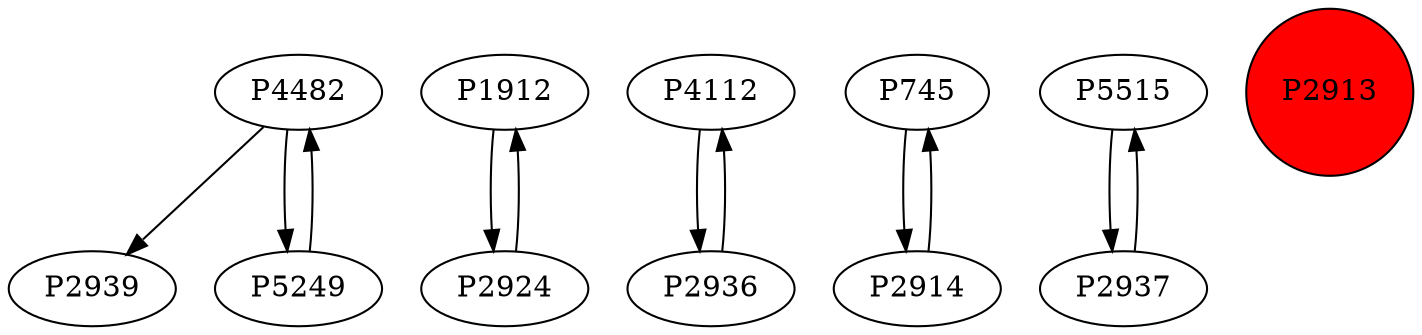 digraph {
	P4482 -> P2939
	P4482 -> P5249
	P1912 -> P2924
	P4112 -> P2936
	P745 -> P2914
	P5249 -> P4482
	P2914 -> P745
	P5515 -> P2937
	P2924 -> P1912
	P2937 -> P5515
	P2936 -> P4112
	P2913 [shape=circle]
	P2913 [style=filled]
	P2913 [fillcolor=red]
}